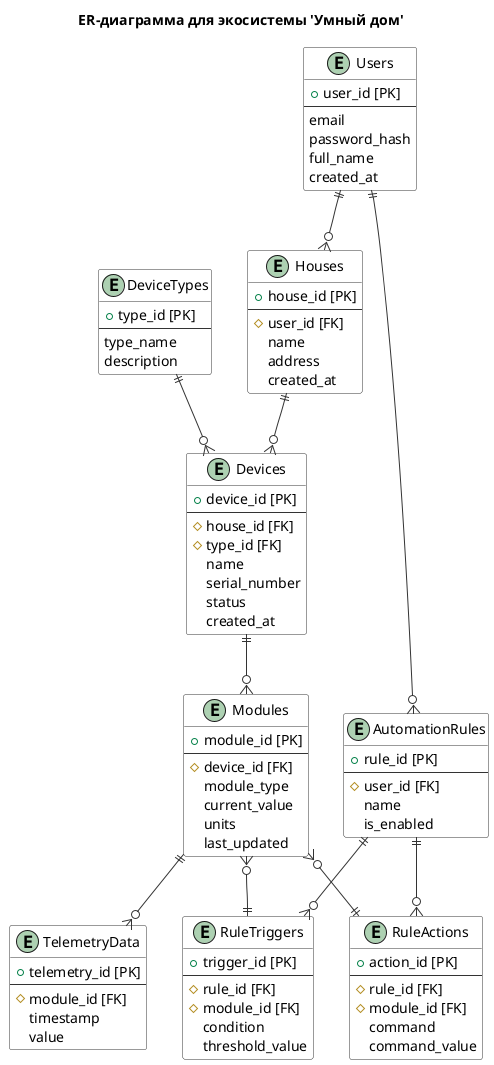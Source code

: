 @startuml
title "ER-диаграмма для экосистемы 'Умный дом'"

' Настройка внешнего вида
!define TABLE_BG_COLOR #FFFFFF
!define TABLE_BORDER_COLOR #333333
hide empty methods
skinparam class {
    BackgroundColor TABLE_BG_COLOR
    BorderColor TABLE_BORDER_COLOR
    ArrowColor TABLE_BORDER_COLOR
}

' Сущности
entity "Users" as users {
  + user_id [PK]
  --
  email
  password_hash
  full_name
  created_at
}

entity "Houses" as houses {
  + house_id [PK]
  --
  # user_id [FK]
  name
  address
  created_at
}

entity "Devices" as devices {
  + device_id [PK]
  --
  # house_id [FK]
  # type_id [FK]
  name
  serial_number
  status
  created_at
}

entity "DeviceTypes" as device_types {
  + type_id [PK]
  --
  type_name
  description
}

entity "Modules" as modules {
    + module_id [PK]
    --
    # device_id [FK]
    module_type
    current_value
    units
    last_updated
}

entity "TelemetryData" as telemetry {
    + telemetry_id [PK]
    --
    # module_id [FK]
    timestamp
    value
}

entity "AutomationRules" as rules {
    + rule_id [PK]
    --
    # user_id [FK]
    name
    is_enabled
}

entity "RuleTriggers" as triggers {
    + trigger_id [PK]
    --
    # rule_id [FK]
    # module_id [FK]
    condition
    threshold_value
}

entity "RuleActions" as actions {
    + action_id [PK]
    --
    # rule_id [FK]
    # module_id [FK]
    command
    command_value
}


' Связи
users        ||--o{ houses
houses       ||--o{ devices
device_types ||--o{ devices
devices      ||--o{ modules
modules      ||--o{ telemetry

users        ||--o{ rules
rules        ||--o{ triggers
rules        ||--o{ actions
modules      }o--|| triggers
modules      }o--|| actions

@enduml